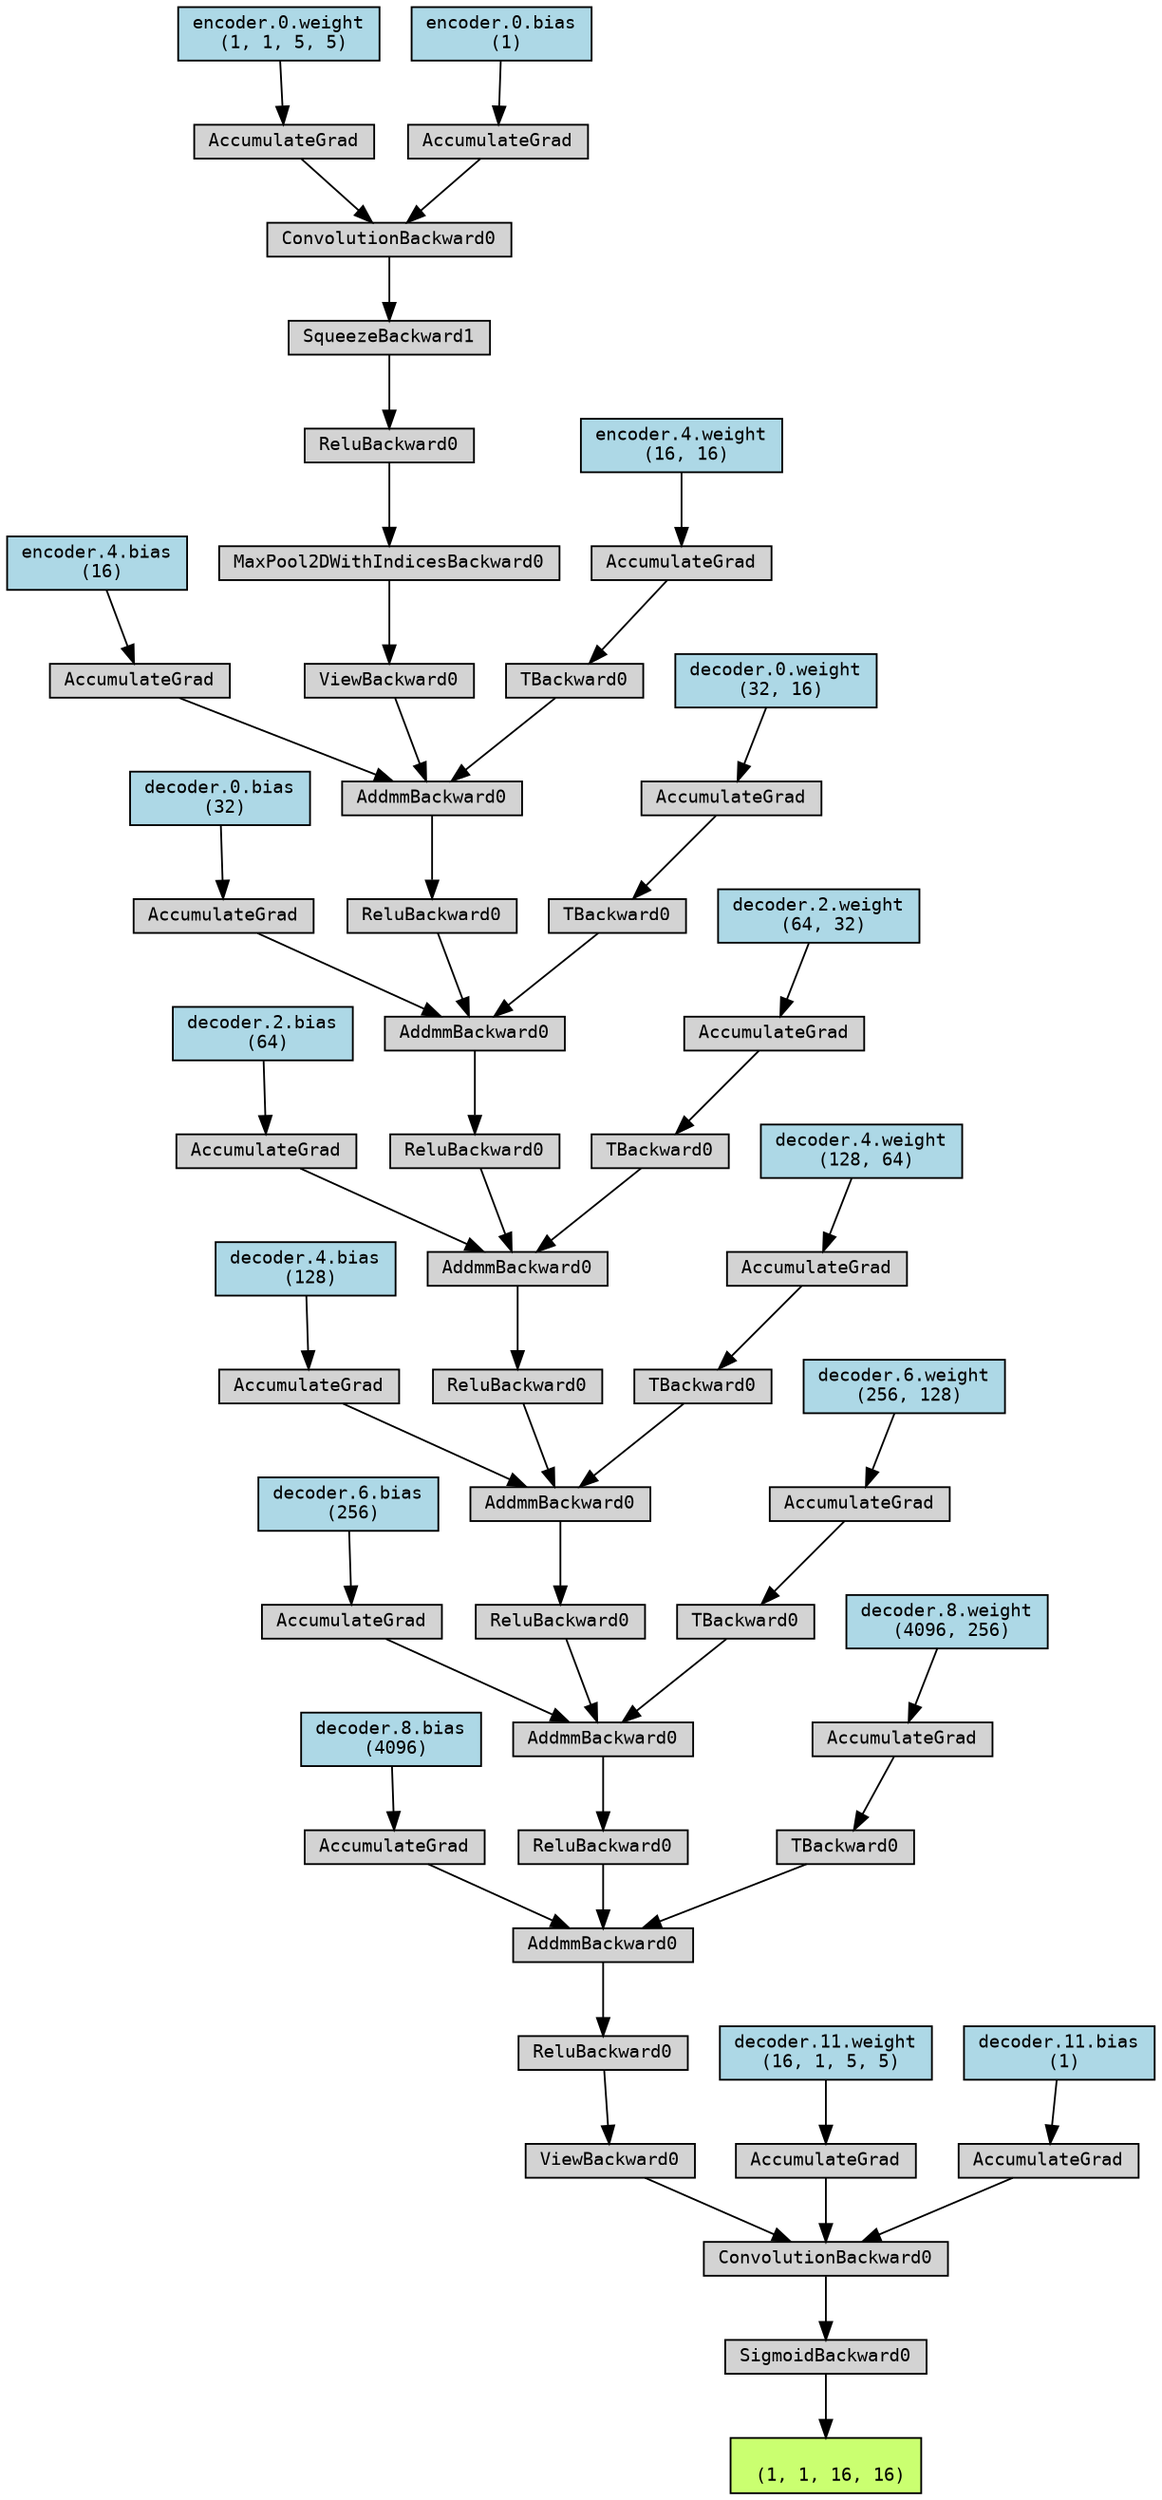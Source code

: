 digraph {
	graph [size="17.55,17.55"]
	node [align=left fontname=monospace fontsize=10 height=0.2 ranksep=0.1 shape=box style=filled]
	4960703056 [label="
 (1, 1, 16, 16)" fillcolor=darkolivegreen1]
	4960290464 [label=SigmoidBackward0]
	4960290656 -> 4960290464
	4960290656 [label=ConvolutionBackward0]
	4960290752 -> 4960290656
	4960290752 [label=ViewBackward0]
	4960290896 -> 4960290752
	4960290896 [label=ReluBackward0]
	4960290992 -> 4960290896
	4960290992 [label=AddmmBackward0]
	4960291088 -> 4960290992
	4959776656 [label="decoder.8.bias
 (4096)" fillcolor=lightblue]
	4959776656 -> 4960291088
	4960291088 [label=AccumulateGrad]
	4960291040 -> 4960290992
	4960291040 [label=ReluBackward0]
	4960291184 -> 4960291040
	4960291184 [label=AddmmBackward0]
	4960291376 -> 4960291184
	4959777136 [label="decoder.6.bias
 (256)" fillcolor=lightblue]
	4959777136 -> 4960291376
	4960291376 [label=AccumulateGrad]
	4960291328 -> 4960291184
	4960291328 [label=ReluBackward0]
	4960291472 -> 4960291328
	4960291472 [label=AddmmBackward0]
	4960291664 -> 4960291472
	4959778288 [label="decoder.4.bias
 (128)" fillcolor=lightblue]
	4959778288 -> 4960291664
	4960291664 [label=AccumulateGrad]
	4960291616 -> 4960291472
	4960291616 [label=ReluBackward0]
	4960291760 -> 4960291616
	4960291760 [label=AddmmBackward0]
	4960291952 -> 4960291760
	4959779632 [label="decoder.2.bias
 (64)" fillcolor=lightblue]
	4959779632 -> 4960291952
	4960291952 [label=AccumulateGrad]
	4960291904 -> 4960291760
	4960291904 [label=ReluBackward0]
	4960292048 -> 4960291904
	4960292048 [label=AddmmBackward0]
	4960292240 -> 4960292048
	4959776848 [label="decoder.0.bias
 (32)" fillcolor=lightblue]
	4959776848 -> 4960292240
	4960292240 [label=AccumulateGrad]
	4960292192 -> 4960292048
	4960292192 [label=ReluBackward0]
	4960292336 -> 4960292192
	4960292336 [label=AddmmBackward0]
	4960292528 -> 4960292336
	4959775984 [label="encoder.4.bias
 (16)" fillcolor=lightblue]
	4959775984 -> 4960292528
	4960292528 [label=AccumulateGrad]
	4960292480 -> 4960292336
	4960292480 [label=ViewBackward0]
	4960292624 -> 4960292480
	4960292624 [label=MaxPool2DWithIndicesBackward0]
	4960292816 -> 4960292624
	4960292816 [label=ReluBackward0]
	4960292912 -> 4960292816
	4960292912 [label=SqueezeBackward1]
	4960293008 -> 4960292912
	4960293008 [label=ConvolutionBackward0]
	4960293104 -> 4960293008
	4959777328 [label="encoder.0.weight
 (1, 1, 5, 5)" fillcolor=lightblue]
	4959777328 -> 4960293104
	4960293104 [label=AccumulateGrad]
	4960293056 -> 4960293008
	4959778960 [label="encoder.0.bias
 (1)" fillcolor=lightblue]
	4959778960 -> 4960293056
	4960293056 [label=AccumulateGrad]
	4960292432 -> 4960292336
	4960292432 [label=TBackward0]
	4960292864 -> 4960292432
	4959778864 [label="encoder.4.weight
 (16, 16)" fillcolor=lightblue]
	4959778864 -> 4960292864
	4960292864 [label=AccumulateGrad]
	4960292144 -> 4960292048
	4960292144 [label=TBackward0]
	4960292768 -> 4960292144
	4959776464 [label="decoder.0.weight
 (32, 16)" fillcolor=lightblue]
	4959776464 -> 4960292768
	4960292768 [label=AccumulateGrad]
	4960291856 -> 4960291760
	4960291856 [label=TBackward0]
	4960292576 -> 4960291856
	4959779536 [label="decoder.2.weight
 (64, 32)" fillcolor=lightblue]
	4959779536 -> 4960292576
	4960292576 [label=AccumulateGrad]
	4960291568 -> 4960291472
	4960291568 [label=TBackward0]
	4960292288 -> 4960291568
	4959779056 [label="decoder.4.weight
 (128, 64)" fillcolor=lightblue]
	4959779056 -> 4960292288
	4960292288 [label=AccumulateGrad]
	4960291280 -> 4960291184
	4960291280 [label=TBackward0]
	4960292000 -> 4960291280
	4959778672 [label="decoder.6.weight
 (256, 128)" fillcolor=lightblue]
	4959778672 -> 4960292000
	4960292000 [label=AccumulateGrad]
	4960290800 -> 4960290992
	4960290800 [label=TBackward0]
	4960291712 -> 4960290800
	4959776176 [label="decoder.8.weight
 (4096, 256)" fillcolor=lightblue]
	4959776176 -> 4960291712
	4960291712 [label=AccumulateGrad]
	4960290704 -> 4960290656
	4959779152 [label="decoder.11.weight
 (16, 1, 5, 5)" fillcolor=lightblue]
	4959779152 -> 4960290704
	4960290704 [label=AccumulateGrad]
	4960289984 -> 4960290656
	4959779248 [label="decoder.11.bias
 (1)" fillcolor=lightblue]
	4959779248 -> 4960289984
	4960289984 [label=AccumulateGrad]
	4960290464 -> 4960703056
}
